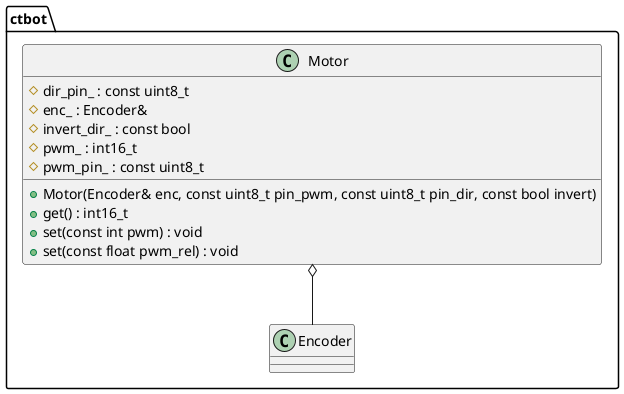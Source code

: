 @startuml motor

namespace ctbot {
    class Motor {
        +Motor(Encoder& enc, const uint8_t pin_pwm, const uint8_t pin_dir, const bool invert)
        +get() : int16_t
        +set(const int pwm) : void
        +set(const float pwm_rel) : void
        #dir_pin_ : const uint8_t
        #enc_ : Encoder&
        #invert_dir_ : const bool
        #pwm_ : int16_t
        #pwm_pin_ : const uint8_t
    }

    Motor o-- Encoder
}

@enduml
